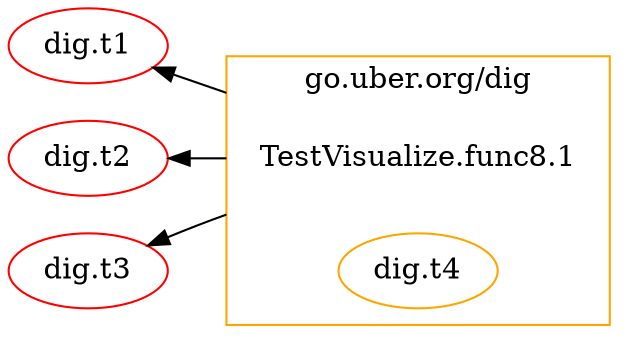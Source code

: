 digraph {
	rankdir=RL;
	graph [compound=true];
	
		subgraph cluster_0 {
			label = "go.uber.org/dig";
			constructor_0 [shape=plaintext label="TestVisualize.func8.1"];
			color=orange;
			"dig.t4" [label=<dig.t4>];
			
		}
		
			constructor_0 -> "dig.t1" [ltail=cluster_0];
		
			constructor_0 -> "dig.t2" [ltail=cluster_0];
		
			constructor_0 -> "dig.t3" [ltail=cluster_0];
		
		
	"dig.t4" [color=orange];
	"dig.t1" [color=red];
	"dig.t2" [color=red];
	"dig.t3" [color=red];
	
}